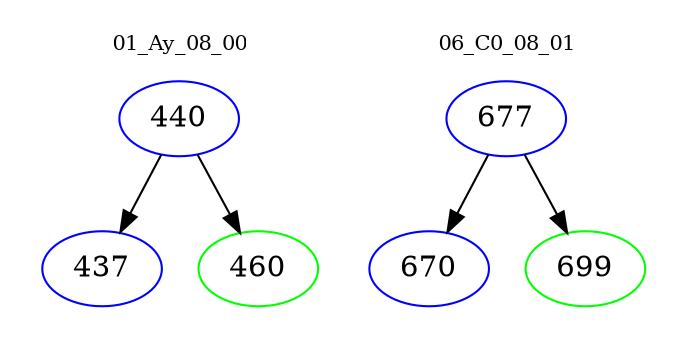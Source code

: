 digraph{
subgraph cluster_0 {
color = white
label = "01_Ay_08_00";
fontsize=10;
T0_440 [label="440", color="blue"]
T0_440 -> T0_437 [color="black"]
T0_437 [label="437", color="blue"]
T0_440 -> T0_460 [color="black"]
T0_460 [label="460", color="green"]
}
subgraph cluster_1 {
color = white
label = "06_C0_08_01";
fontsize=10;
T1_677 [label="677", color="blue"]
T1_677 -> T1_670 [color="black"]
T1_670 [label="670", color="blue"]
T1_677 -> T1_699 [color="black"]
T1_699 [label="699", color="green"]
}
}
